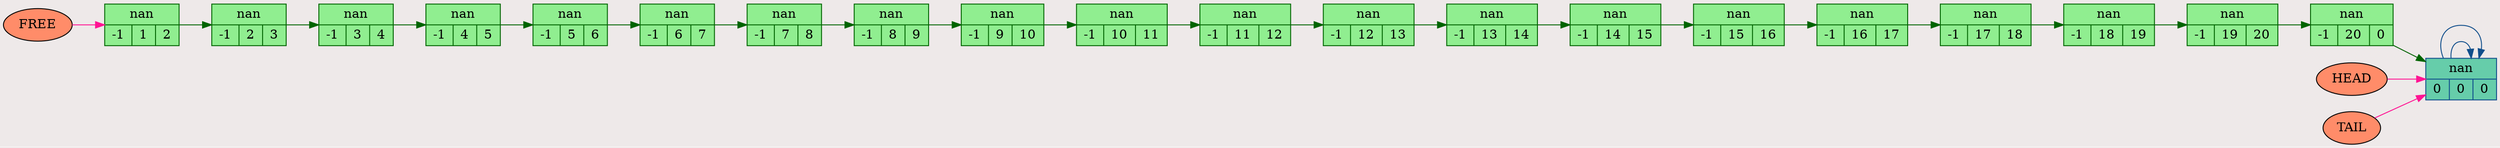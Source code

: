 digraph G {
graph [bgcolor = Snow2]
rankdir = LR;
	0 [shape = record, label = " nan | { 0 | 0 | 0 }", style = filled, color = dodgerblue4, fillcolor = mediumaquamarine]
	1 [shape = record, label = " nan | { -1 | 1 | 2 }", style = filled, color = darkgreen, fillcolor = lightgreen]
	2 [shape = record, label = " nan | { -1 | 2 | 3 }", style = filled, color = darkgreen, fillcolor = lightgreen]
	3 [shape = record, label = " nan | { -1 | 3 | 4 }", style = filled, color = darkgreen, fillcolor = lightgreen]
	4 [shape = record, label = " nan | { -1 | 4 | 5 }", style = filled, color = darkgreen, fillcolor = lightgreen]
	5 [shape = record, label = " nan | { -1 | 5 | 6 }", style = filled, color = darkgreen, fillcolor = lightgreen]
	6 [shape = record, label = " nan | { -1 | 6 | 7 }", style = filled, color = darkgreen, fillcolor = lightgreen]
	7 [shape = record, label = " nan | { -1 | 7 | 8 }", style = filled, color = darkgreen, fillcolor = lightgreen]
	8 [shape = record, label = " nan | { -1 | 8 | 9 }", style = filled, color = darkgreen, fillcolor = lightgreen]
	9 [shape = record, label = " nan | { -1 | 9 | 10 }", style = filled, color = darkgreen, fillcolor = lightgreen]
	10 [shape = record, label = " nan | { -1 | 10 | 11 }", style = filled, color = darkgreen, fillcolor = lightgreen]
	11 [shape = record, label = " nan | { -1 | 11 | 12 }", style = filled, color = darkgreen, fillcolor = lightgreen]
	12 [shape = record, label = " nan | { -1 | 12 | 13 }", style = filled, color = darkgreen, fillcolor = lightgreen]
	13 [shape = record, label = " nan | { -1 | 13 | 14 }", style = filled, color = darkgreen, fillcolor = lightgreen]
	14 [shape = record, label = " nan | { -1 | 14 | 15 }", style = filled, color = darkgreen, fillcolor = lightgreen]
	15 [shape = record, label = " nan | { -1 | 15 | 16 }", style = filled, color = darkgreen, fillcolor = lightgreen]
	16 [shape = record, label = " nan | { -1 | 16 | 17 }", style = filled, color = darkgreen, fillcolor = lightgreen]
	17 [shape = record, label = " nan | { -1 | 17 | 18 }", style = filled, color = darkgreen, fillcolor = lightgreen]
	18 [shape = record, label = " nan | { -1 | 18 | 19 }", style = filled, color = darkgreen, fillcolor = lightgreen]
	19 [shape = record, label = " nan | { -1 | 19 | 20 }", style = filled, color = darkgreen, fillcolor = lightgreen]
	20 [shape = record, label = " nan | { -1 | 20 | 0 }", style = filled, color = darkgreen, fillcolor = lightgreen]
	0 -> 0 [color = dodgerblue4]; 
	0 -> 0 [color = dodgerblue4]; 
	1 -> 2 [color = darkgreen]; 
	2 -> 3 [color = darkgreen]; 
	3 -> 4 [color = darkgreen]; 
	4 -> 5 [color = darkgreen]; 
	5 -> 6 [color = darkgreen]; 
	6 -> 7 [color = darkgreen]; 
	7 -> 8 [color = darkgreen]; 
	8 -> 9 [color = darkgreen]; 
	9 -> 10 [color = darkgreen]; 
	10 -> 11 [color = darkgreen]; 
	11 -> 12 [color = darkgreen]; 
	12 -> 13 [color = darkgreen]; 
	13 -> 14 [color = darkgreen]; 
	14 -> 15 [color = darkgreen]; 
	15 -> 16 [color = darkgreen]; 
	16 -> 17 [color = darkgreen]; 
	17 -> 18 [color = darkgreen]; 
	18 -> 19 [color = darkgreen]; 
	19 -> 20 [color = darkgreen]; 
	20 -> 0 [color = darkgreen]; 
	HEAD [style = filled, color = black, fillcolor = salmon1]; 
	TAIL [style = filled, color = black, fillcolor = salmon1]; 
	FREE [style = filled, color = black, fillcolor = salmon1]; 
	HEAD -> 0 [color = deeppink]; 
	TAIL -> 0 [color = deeppink]; 
	FREE -> 1 [color = deeppink]; 
}
